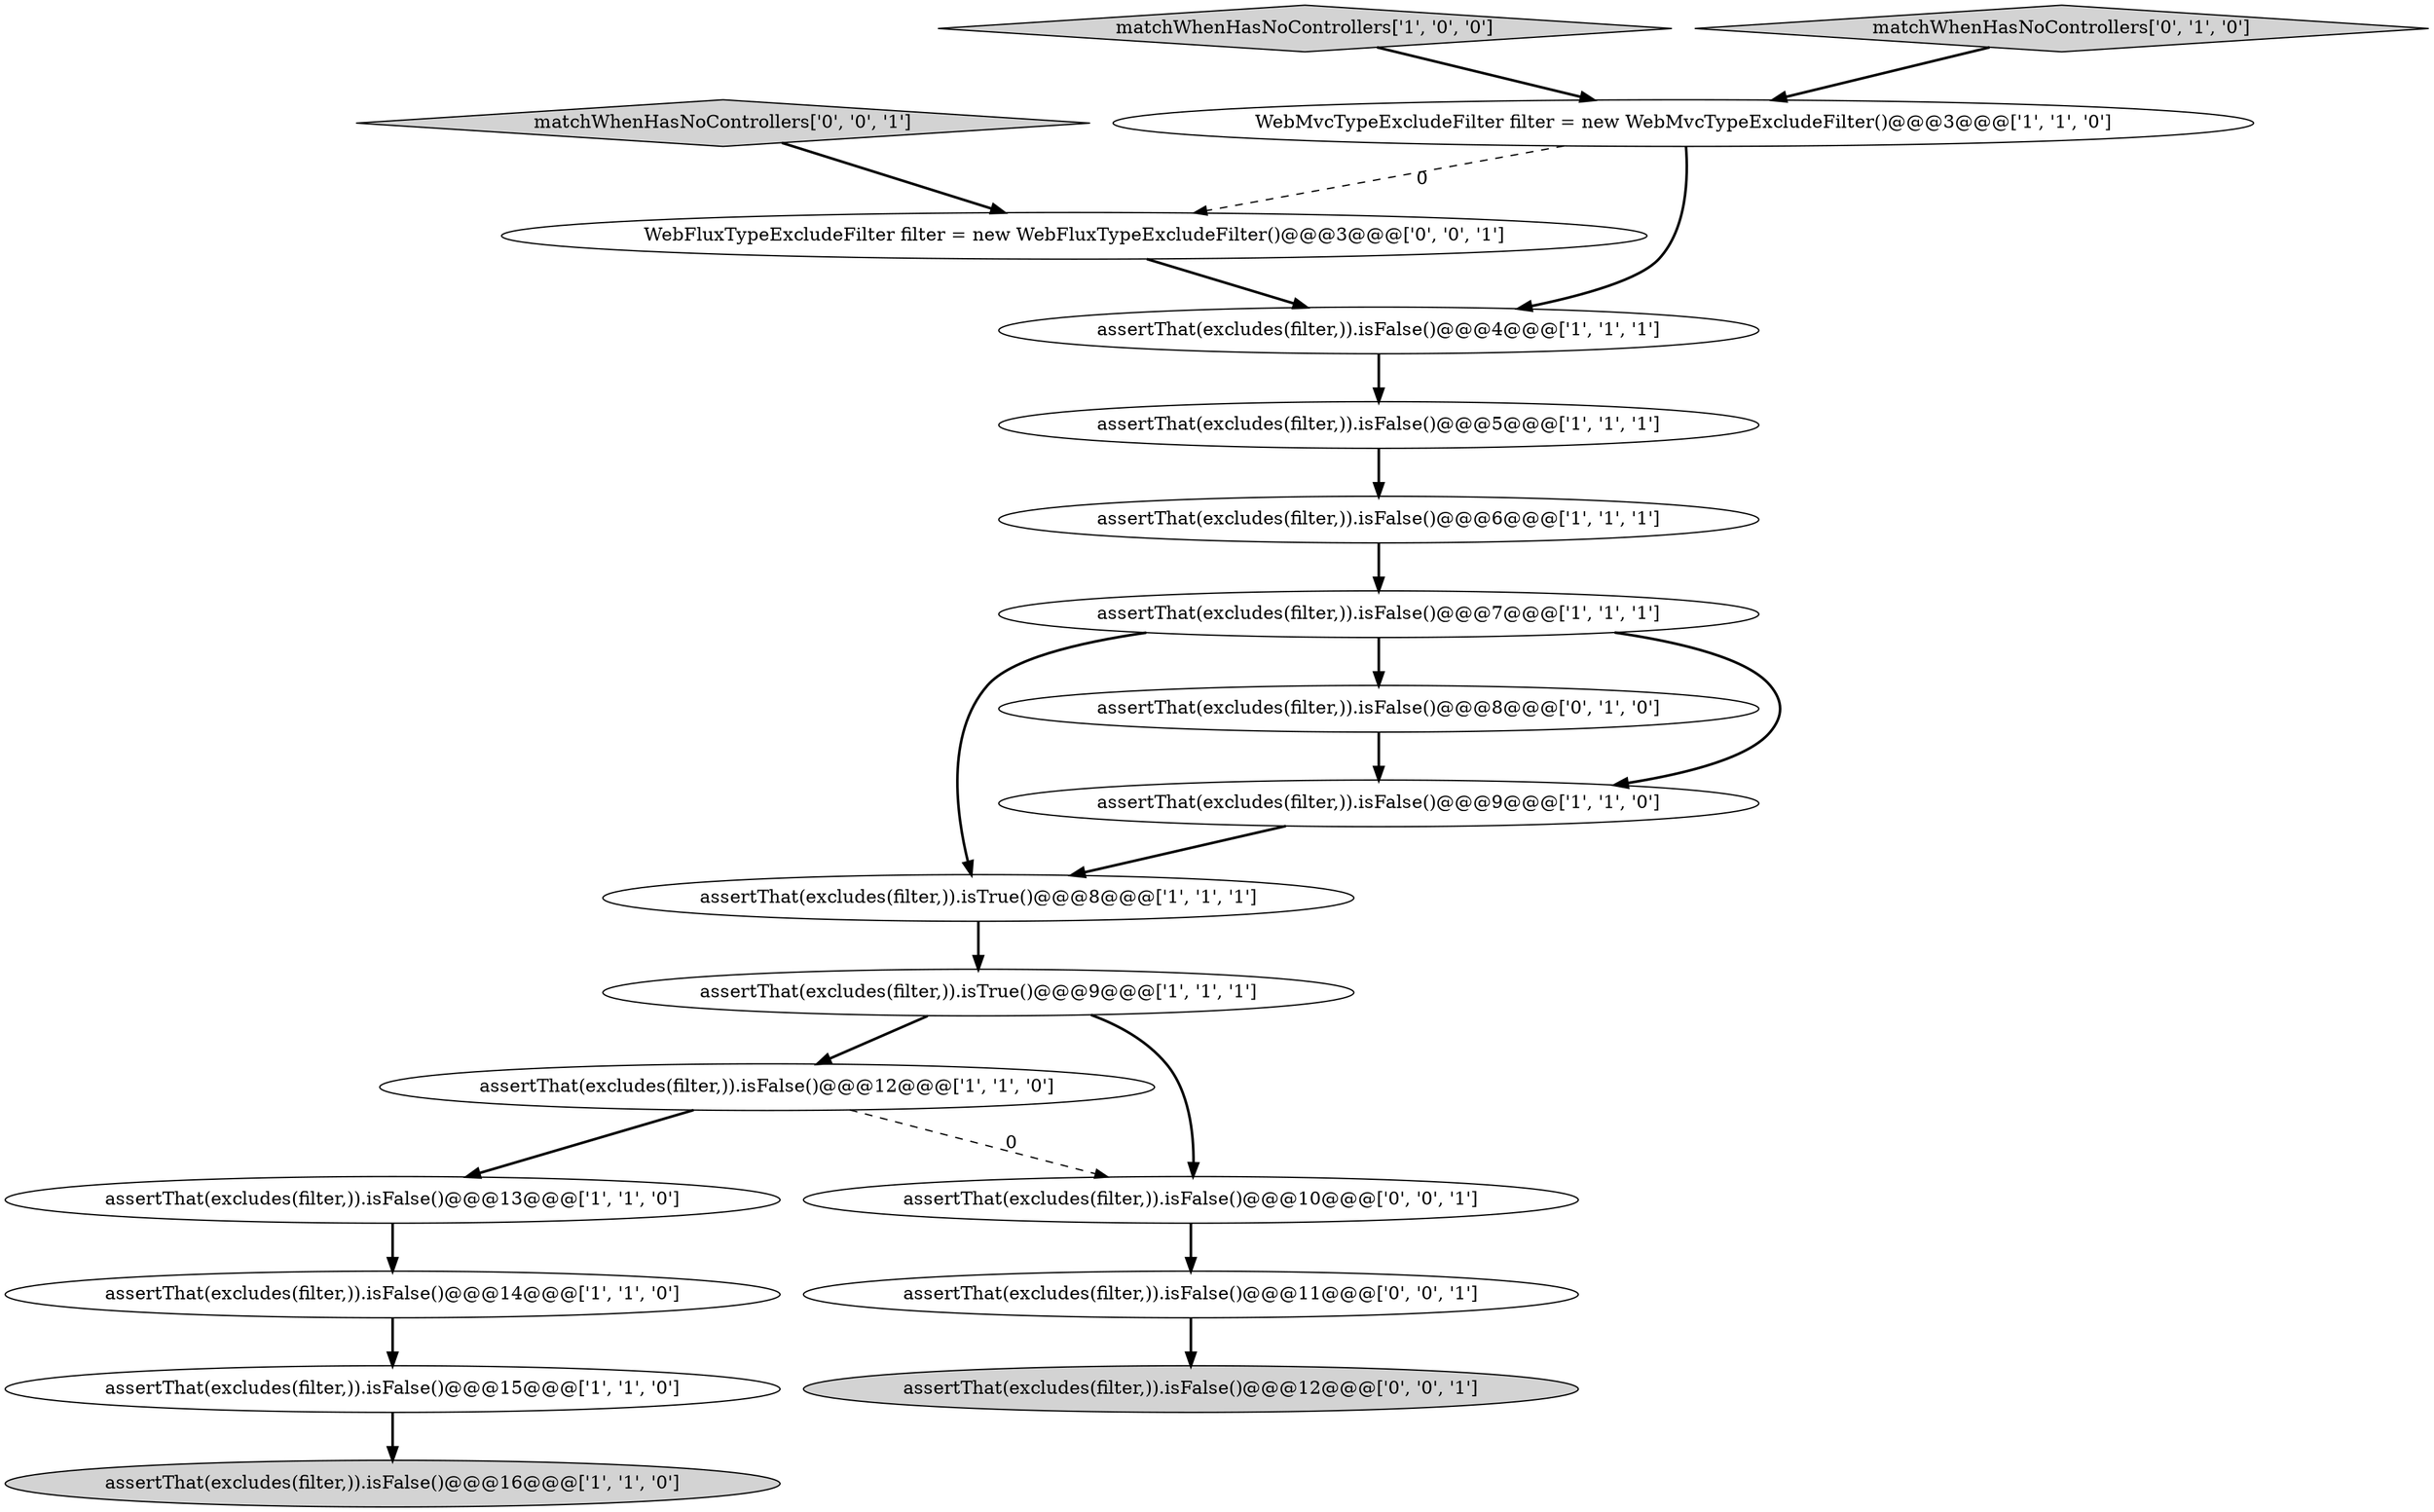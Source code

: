 digraph {
12 [style = filled, label = "assertThat(excludes(filter,)).isFalse()@@@6@@@['1', '1', '1']", fillcolor = white, shape = ellipse image = "AAA0AAABBB1BBB"];
8 [style = filled, label = "assertThat(excludes(filter,)).isTrue()@@@8@@@['1', '1', '1']", fillcolor = white, shape = ellipse image = "AAA0AAABBB1BBB"];
15 [style = filled, label = "assertThat(excludes(filter,)).isFalse()@@@8@@@['0', '1', '0']", fillcolor = white, shape = ellipse image = "AAA1AAABBB2BBB"];
16 [style = filled, label = "assertThat(excludes(filter,)).isFalse()@@@11@@@['0', '0', '1']", fillcolor = white, shape = ellipse image = "AAA0AAABBB3BBB"];
7 [style = filled, label = "assertThat(excludes(filter,)).isFalse()@@@5@@@['1', '1', '1']", fillcolor = white, shape = ellipse image = "AAA0AAABBB1BBB"];
4 [style = filled, label = "assertThat(excludes(filter,)).isFalse()@@@13@@@['1', '1', '0']", fillcolor = white, shape = ellipse image = "AAA0AAABBB1BBB"];
13 [style = filled, label = "assertThat(excludes(filter,)).isFalse()@@@12@@@['1', '1', '0']", fillcolor = white, shape = ellipse image = "AAA0AAABBB1BBB"];
17 [style = filled, label = "WebFluxTypeExcludeFilter filter = new WebFluxTypeExcludeFilter()@@@3@@@['0', '0', '1']", fillcolor = white, shape = ellipse image = "AAA0AAABBB3BBB"];
6 [style = filled, label = "assertThat(excludes(filter,)).isFalse()@@@15@@@['1', '1', '0']", fillcolor = white, shape = ellipse image = "AAA0AAABBB1BBB"];
0 [style = filled, label = "assertThat(excludes(filter,)).isFalse()@@@14@@@['1', '1', '0']", fillcolor = white, shape = ellipse image = "AAA0AAABBB1BBB"];
1 [style = filled, label = "assertThat(excludes(filter,)).isFalse()@@@4@@@['1', '1', '1']", fillcolor = white, shape = ellipse image = "AAA0AAABBB1BBB"];
3 [style = filled, label = "matchWhenHasNoControllers['1', '0', '0']", fillcolor = lightgray, shape = diamond image = "AAA0AAABBB1BBB"];
18 [style = filled, label = "assertThat(excludes(filter,)).isFalse()@@@12@@@['0', '0', '1']", fillcolor = lightgray, shape = ellipse image = "AAA0AAABBB3BBB"];
20 [style = filled, label = "matchWhenHasNoControllers['0', '0', '1']", fillcolor = lightgray, shape = diamond image = "AAA0AAABBB3BBB"];
5 [style = filled, label = "assertThat(excludes(filter,)).isTrue()@@@9@@@['1', '1', '1']", fillcolor = white, shape = ellipse image = "AAA0AAABBB1BBB"];
10 [style = filled, label = "assertThat(excludes(filter,)).isFalse()@@@9@@@['1', '1', '0']", fillcolor = white, shape = ellipse image = "AAA0AAABBB1BBB"];
14 [style = filled, label = "matchWhenHasNoControllers['0', '1', '0']", fillcolor = lightgray, shape = diamond image = "AAA0AAABBB2BBB"];
9 [style = filled, label = "assertThat(excludes(filter,)).isFalse()@@@7@@@['1', '1', '1']", fillcolor = white, shape = ellipse image = "AAA0AAABBB1BBB"];
19 [style = filled, label = "assertThat(excludes(filter,)).isFalse()@@@10@@@['0', '0', '1']", fillcolor = white, shape = ellipse image = "AAA0AAABBB3BBB"];
2 [style = filled, label = "WebMvcTypeExcludeFilter filter = new WebMvcTypeExcludeFilter()@@@3@@@['1', '1', '0']", fillcolor = white, shape = ellipse image = "AAA0AAABBB1BBB"];
11 [style = filled, label = "assertThat(excludes(filter,)).isFalse()@@@16@@@['1', '1', '0']", fillcolor = lightgray, shape = ellipse image = "AAA0AAABBB1BBB"];
0->6 [style = bold, label=""];
5->19 [style = bold, label=""];
13->4 [style = bold, label=""];
8->5 [style = bold, label=""];
3->2 [style = bold, label=""];
16->18 [style = bold, label=""];
2->17 [style = dashed, label="0"];
6->11 [style = bold, label=""];
10->8 [style = bold, label=""];
9->15 [style = bold, label=""];
13->19 [style = dashed, label="0"];
5->13 [style = bold, label=""];
12->9 [style = bold, label=""];
19->16 [style = bold, label=""];
7->12 [style = bold, label=""];
2->1 [style = bold, label=""];
14->2 [style = bold, label=""];
20->17 [style = bold, label=""];
1->7 [style = bold, label=""];
9->8 [style = bold, label=""];
15->10 [style = bold, label=""];
4->0 [style = bold, label=""];
9->10 [style = bold, label=""];
17->1 [style = bold, label=""];
}
